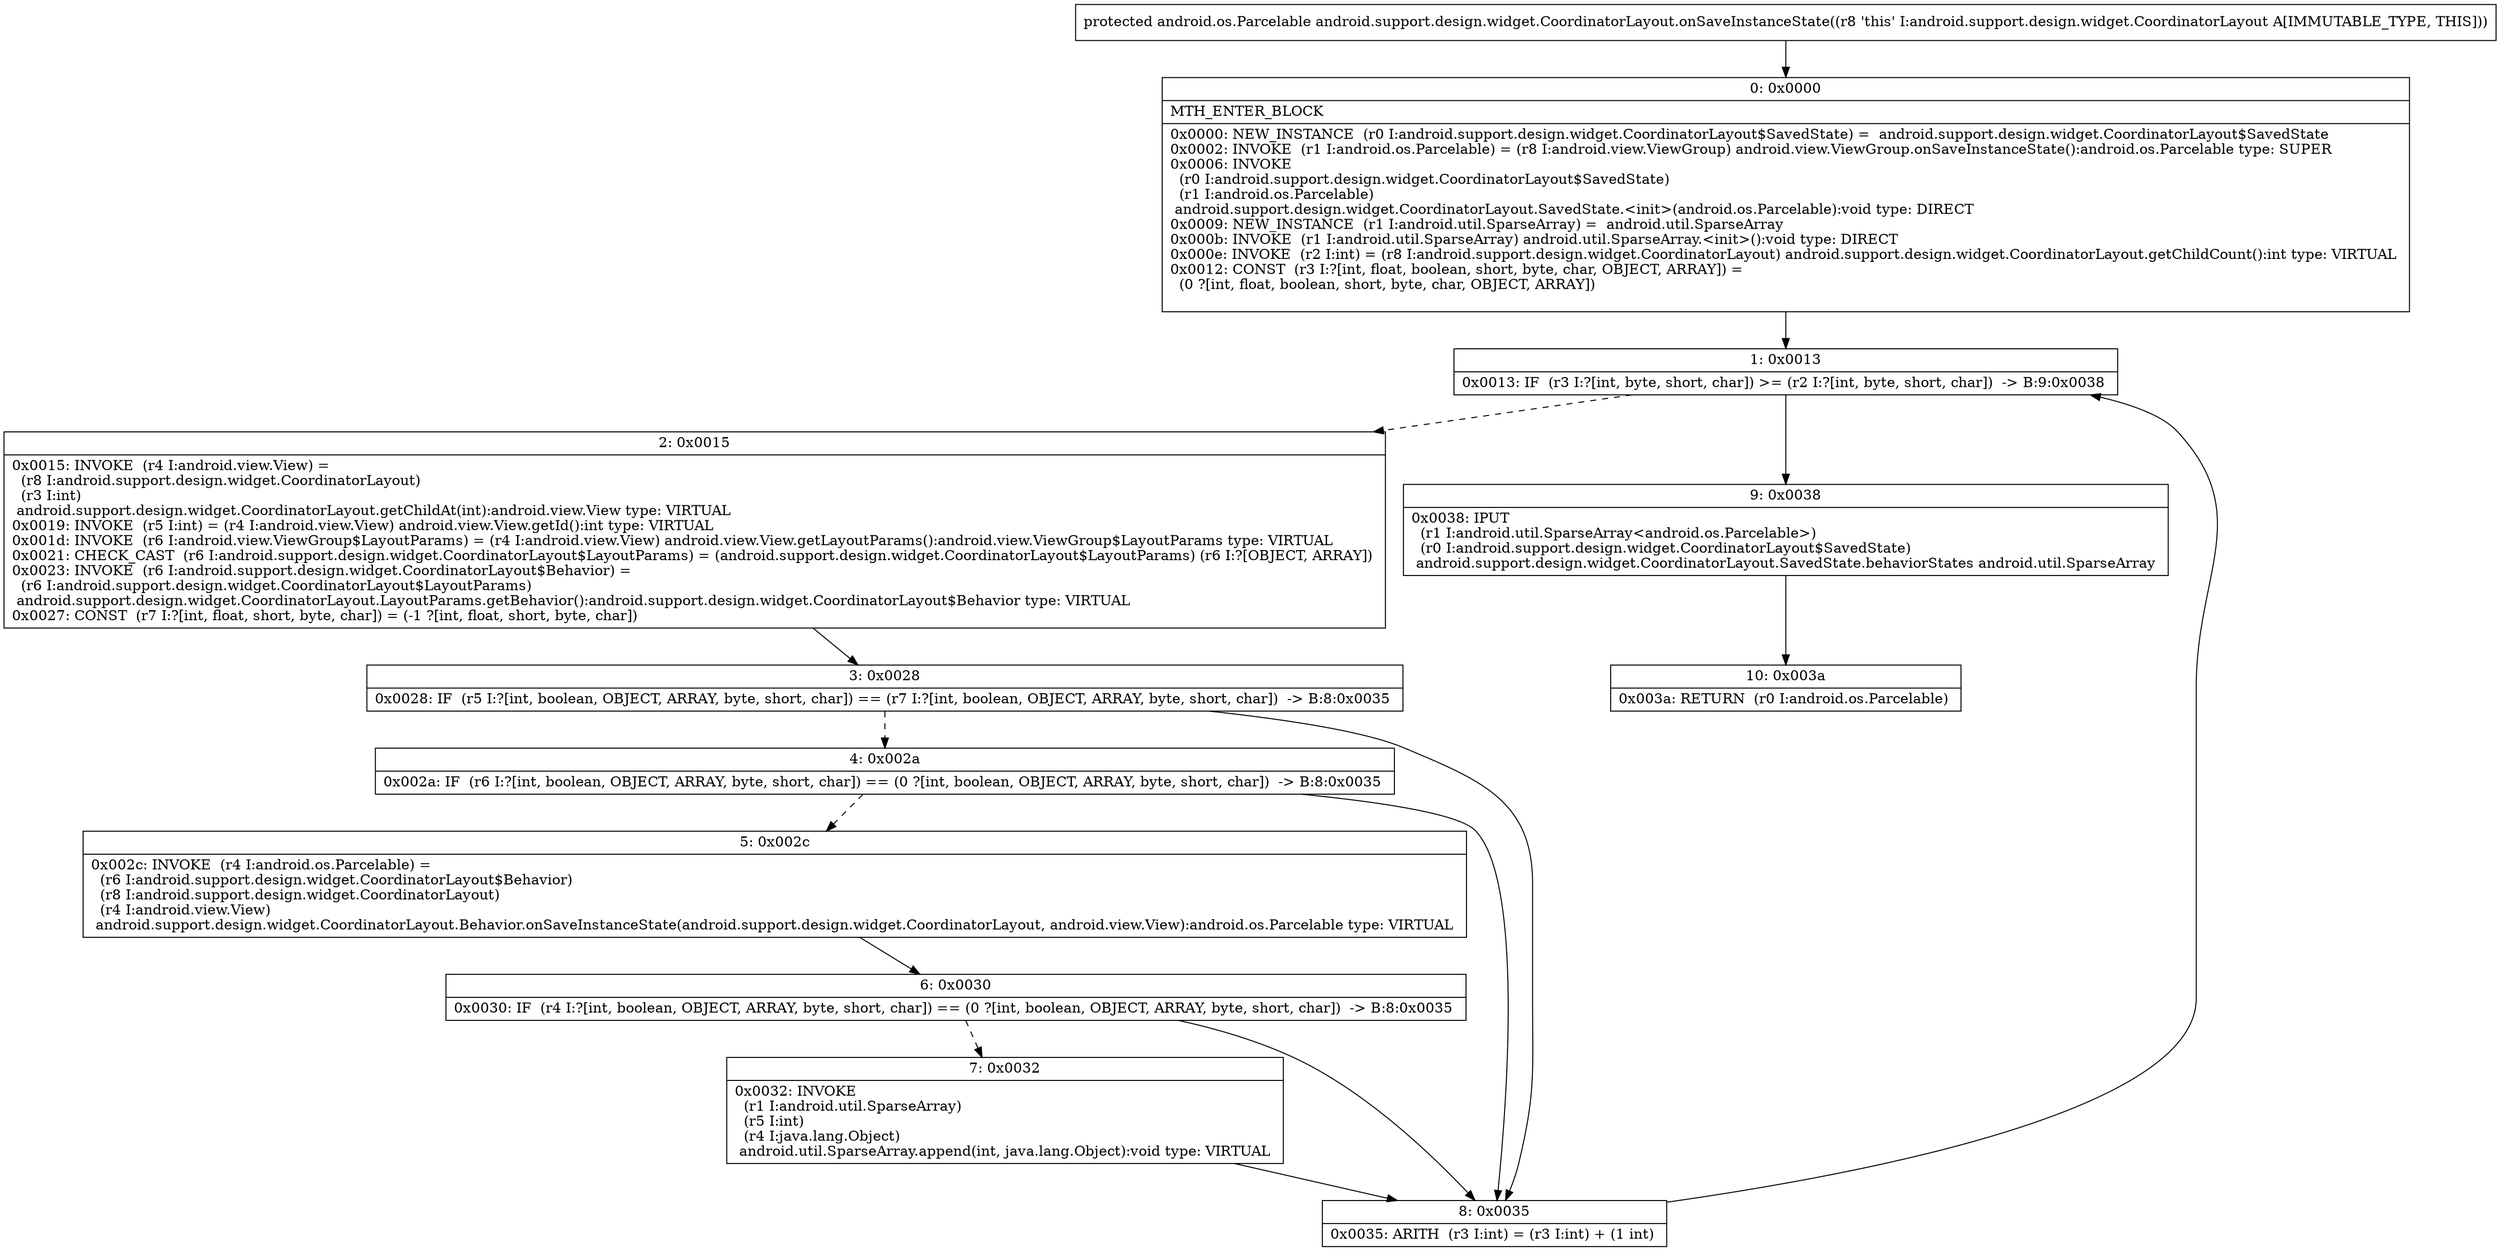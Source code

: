 digraph "CFG forandroid.support.design.widget.CoordinatorLayout.onSaveInstanceState()Landroid\/os\/Parcelable;" {
Node_0 [shape=record,label="{0\:\ 0x0000|MTH_ENTER_BLOCK\l|0x0000: NEW_INSTANCE  (r0 I:android.support.design.widget.CoordinatorLayout$SavedState) =  android.support.design.widget.CoordinatorLayout$SavedState \l0x0002: INVOKE  (r1 I:android.os.Parcelable) = (r8 I:android.view.ViewGroup) android.view.ViewGroup.onSaveInstanceState():android.os.Parcelable type: SUPER \l0x0006: INVOKE  \l  (r0 I:android.support.design.widget.CoordinatorLayout$SavedState)\l  (r1 I:android.os.Parcelable)\l android.support.design.widget.CoordinatorLayout.SavedState.\<init\>(android.os.Parcelable):void type: DIRECT \l0x0009: NEW_INSTANCE  (r1 I:android.util.SparseArray) =  android.util.SparseArray \l0x000b: INVOKE  (r1 I:android.util.SparseArray) android.util.SparseArray.\<init\>():void type: DIRECT \l0x000e: INVOKE  (r2 I:int) = (r8 I:android.support.design.widget.CoordinatorLayout) android.support.design.widget.CoordinatorLayout.getChildCount():int type: VIRTUAL \l0x0012: CONST  (r3 I:?[int, float, boolean, short, byte, char, OBJECT, ARRAY]) = \l  (0 ?[int, float, boolean, short, byte, char, OBJECT, ARRAY])\l \l}"];
Node_1 [shape=record,label="{1\:\ 0x0013|0x0013: IF  (r3 I:?[int, byte, short, char]) \>= (r2 I:?[int, byte, short, char])  \-\> B:9:0x0038 \l}"];
Node_2 [shape=record,label="{2\:\ 0x0015|0x0015: INVOKE  (r4 I:android.view.View) = \l  (r8 I:android.support.design.widget.CoordinatorLayout)\l  (r3 I:int)\l android.support.design.widget.CoordinatorLayout.getChildAt(int):android.view.View type: VIRTUAL \l0x0019: INVOKE  (r5 I:int) = (r4 I:android.view.View) android.view.View.getId():int type: VIRTUAL \l0x001d: INVOKE  (r6 I:android.view.ViewGroup$LayoutParams) = (r4 I:android.view.View) android.view.View.getLayoutParams():android.view.ViewGroup$LayoutParams type: VIRTUAL \l0x0021: CHECK_CAST  (r6 I:android.support.design.widget.CoordinatorLayout$LayoutParams) = (android.support.design.widget.CoordinatorLayout$LayoutParams) (r6 I:?[OBJECT, ARRAY]) \l0x0023: INVOKE  (r6 I:android.support.design.widget.CoordinatorLayout$Behavior) = \l  (r6 I:android.support.design.widget.CoordinatorLayout$LayoutParams)\l android.support.design.widget.CoordinatorLayout.LayoutParams.getBehavior():android.support.design.widget.CoordinatorLayout$Behavior type: VIRTUAL \l0x0027: CONST  (r7 I:?[int, float, short, byte, char]) = (\-1 ?[int, float, short, byte, char]) \l}"];
Node_3 [shape=record,label="{3\:\ 0x0028|0x0028: IF  (r5 I:?[int, boolean, OBJECT, ARRAY, byte, short, char]) == (r7 I:?[int, boolean, OBJECT, ARRAY, byte, short, char])  \-\> B:8:0x0035 \l}"];
Node_4 [shape=record,label="{4\:\ 0x002a|0x002a: IF  (r6 I:?[int, boolean, OBJECT, ARRAY, byte, short, char]) == (0 ?[int, boolean, OBJECT, ARRAY, byte, short, char])  \-\> B:8:0x0035 \l}"];
Node_5 [shape=record,label="{5\:\ 0x002c|0x002c: INVOKE  (r4 I:android.os.Parcelable) = \l  (r6 I:android.support.design.widget.CoordinatorLayout$Behavior)\l  (r8 I:android.support.design.widget.CoordinatorLayout)\l  (r4 I:android.view.View)\l android.support.design.widget.CoordinatorLayout.Behavior.onSaveInstanceState(android.support.design.widget.CoordinatorLayout, android.view.View):android.os.Parcelable type: VIRTUAL \l}"];
Node_6 [shape=record,label="{6\:\ 0x0030|0x0030: IF  (r4 I:?[int, boolean, OBJECT, ARRAY, byte, short, char]) == (0 ?[int, boolean, OBJECT, ARRAY, byte, short, char])  \-\> B:8:0x0035 \l}"];
Node_7 [shape=record,label="{7\:\ 0x0032|0x0032: INVOKE  \l  (r1 I:android.util.SparseArray)\l  (r5 I:int)\l  (r4 I:java.lang.Object)\l android.util.SparseArray.append(int, java.lang.Object):void type: VIRTUAL \l}"];
Node_8 [shape=record,label="{8\:\ 0x0035|0x0035: ARITH  (r3 I:int) = (r3 I:int) + (1 int) \l}"];
Node_9 [shape=record,label="{9\:\ 0x0038|0x0038: IPUT  \l  (r1 I:android.util.SparseArray\<android.os.Parcelable\>)\l  (r0 I:android.support.design.widget.CoordinatorLayout$SavedState)\l android.support.design.widget.CoordinatorLayout.SavedState.behaviorStates android.util.SparseArray \l}"];
Node_10 [shape=record,label="{10\:\ 0x003a|0x003a: RETURN  (r0 I:android.os.Parcelable) \l}"];
MethodNode[shape=record,label="{protected android.os.Parcelable android.support.design.widget.CoordinatorLayout.onSaveInstanceState((r8 'this' I:android.support.design.widget.CoordinatorLayout A[IMMUTABLE_TYPE, THIS])) }"];
MethodNode -> Node_0;
Node_0 -> Node_1;
Node_1 -> Node_2[style=dashed];
Node_1 -> Node_9;
Node_2 -> Node_3;
Node_3 -> Node_4[style=dashed];
Node_3 -> Node_8;
Node_4 -> Node_5[style=dashed];
Node_4 -> Node_8;
Node_5 -> Node_6;
Node_6 -> Node_7[style=dashed];
Node_6 -> Node_8;
Node_7 -> Node_8;
Node_8 -> Node_1;
Node_9 -> Node_10;
}

